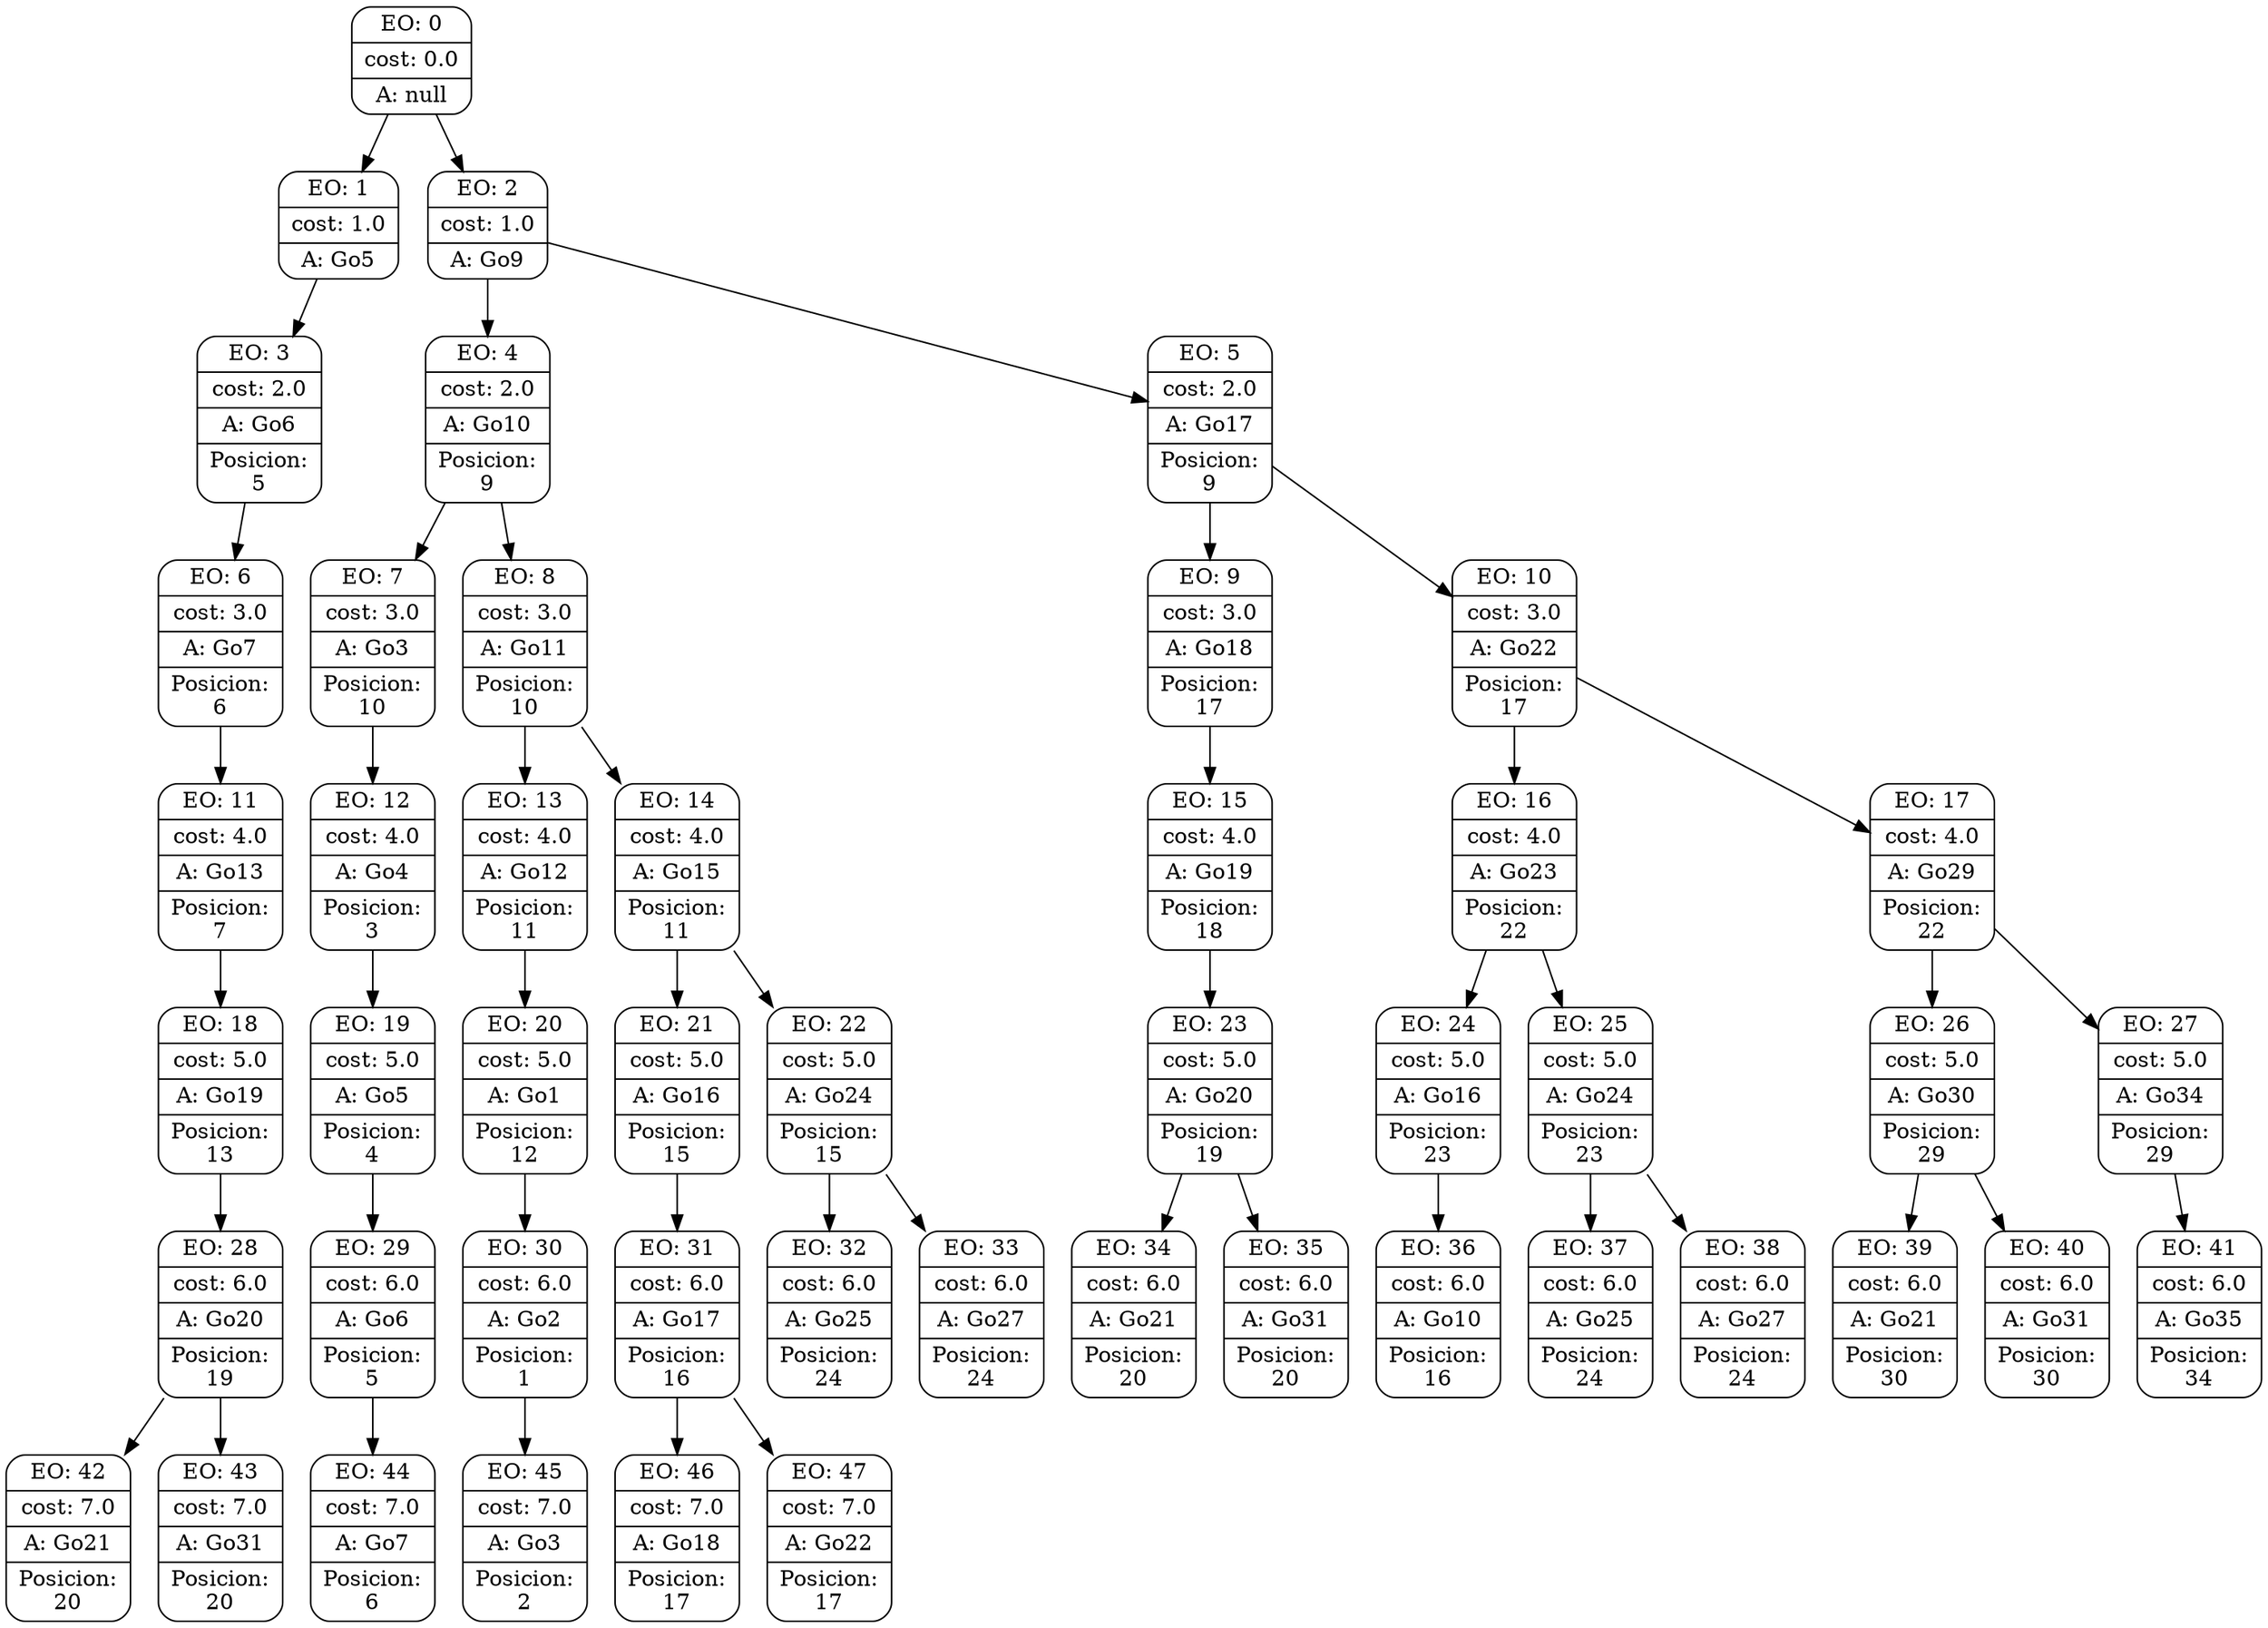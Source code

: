 digraph g {
node [shape = Mrecord];
nodo0[label="{EO: 0|cost: 0.0|A: null}"]
nodo1[label="{EO: 1|cost: 1.0|A: Go5}"]
nodo3[label="{EO: 3|cost: 2.0|A: Go6|Posicion:\n5}"]
nodo6[label="{EO: 6|cost: 3.0|A: Go7|Posicion:\n6}"]
nodo11[label="{EO: 11|cost: 4.0|A: Go13|Posicion:\n7}"]
nodo18[label="{EO: 18|cost: 5.0|A: Go19|Posicion:\n13}"]
nodo28[label="{EO: 28|cost: 6.0|A: Go20|Posicion:\n19}"]
nodo42[label="{EO: 42|cost: 7.0|A: Go21|Posicion:\n20}"]

nodo28 -> nodo42;
nodo43[label="{EO: 43|cost: 7.0|A: Go31|Posicion:\n20}"]

nodo28 -> nodo43;

nodo18 -> nodo28;

nodo11 -> nodo18;

nodo6 -> nodo11;

nodo3 -> nodo6;

nodo1 -> nodo3;

nodo0 -> nodo1;
nodo2[label="{EO: 2|cost: 1.0|A: Go9}"]
nodo4[label="{EO: 4|cost: 2.0|A: Go10|Posicion:\n9}"]
nodo7[label="{EO: 7|cost: 3.0|A: Go3|Posicion:\n10}"]
nodo12[label="{EO: 12|cost: 4.0|A: Go4|Posicion:\n3}"]
nodo19[label="{EO: 19|cost: 5.0|A: Go5|Posicion:\n4}"]
nodo29[label="{EO: 29|cost: 6.0|A: Go6|Posicion:\n5}"]
nodo44[label="{EO: 44|cost: 7.0|A: Go7|Posicion:\n6}"]

nodo29 -> nodo44;

nodo19 -> nodo29;

nodo12 -> nodo19;

nodo7 -> nodo12;

nodo4 -> nodo7;
nodo8[label="{EO: 8|cost: 3.0|A: Go11|Posicion:\n10}"]
nodo13[label="{EO: 13|cost: 4.0|A: Go12|Posicion:\n11}"]
nodo20[label="{EO: 20|cost: 5.0|A: Go1|Posicion:\n12}"]
nodo30[label="{EO: 30|cost: 6.0|A: Go2|Posicion:\n1}"]
nodo45[label="{EO: 45|cost: 7.0|A: Go3|Posicion:\n2}"]

nodo30 -> nodo45;

nodo20 -> nodo30;

nodo13 -> nodo20;

nodo8 -> nodo13;
nodo14[label="{EO: 14|cost: 4.0|A: Go15|Posicion:\n11}"]
nodo21[label="{EO: 21|cost: 5.0|A: Go16|Posicion:\n15}"]
nodo31[label="{EO: 31|cost: 6.0|A: Go17|Posicion:\n16}"]
nodo46[label="{EO: 46|cost: 7.0|A: Go18|Posicion:\n17}"]

nodo31 -> nodo46;
nodo47[label="{EO: 47|cost: 7.0|A: Go22|Posicion:\n17}"]

nodo31 -> nodo47;

nodo21 -> nodo31;

nodo14 -> nodo21;
nodo22[label="{EO: 22|cost: 5.0|A: Go24|Posicion:\n15}"]
nodo32[label="{EO: 32|cost: 6.0|A: Go25|Posicion:\n24}"]

nodo22 -> nodo32;
nodo33[label="{EO: 33|cost: 6.0|A: Go27|Posicion:\n24}"]

nodo22 -> nodo33;

nodo14 -> nodo22;

nodo8 -> nodo14;

nodo4 -> nodo8;

nodo2 -> nodo4;
nodo5[label="{EO: 5|cost: 2.0|A: Go17|Posicion:\n9}"]
nodo9[label="{EO: 9|cost: 3.0|A: Go18|Posicion:\n17}"]
nodo15[label="{EO: 15|cost: 4.0|A: Go19|Posicion:\n18}"]
nodo23[label="{EO: 23|cost: 5.0|A: Go20|Posicion:\n19}"]
nodo34[label="{EO: 34|cost: 6.0|A: Go21|Posicion:\n20}"]

nodo23 -> nodo34;
nodo35[label="{EO: 35|cost: 6.0|A: Go31|Posicion:\n20}"]

nodo23 -> nodo35;

nodo15 -> nodo23;

nodo9 -> nodo15;

nodo5 -> nodo9;
nodo10[label="{EO: 10|cost: 3.0|A: Go22|Posicion:\n17}"]
nodo16[label="{EO: 16|cost: 4.0|A: Go23|Posicion:\n22}"]
nodo24[label="{EO: 24|cost: 5.0|A: Go16|Posicion:\n23}"]
nodo36[label="{EO: 36|cost: 6.0|A: Go10|Posicion:\n16}"]

nodo24 -> nodo36;

nodo16 -> nodo24;
nodo25[label="{EO: 25|cost: 5.0|A: Go24|Posicion:\n23}"]
nodo37[label="{EO: 37|cost: 6.0|A: Go25|Posicion:\n24}"]

nodo25 -> nodo37;
nodo38[label="{EO: 38|cost: 6.0|A: Go27|Posicion:\n24}"]

nodo25 -> nodo38;

nodo16 -> nodo25;

nodo10 -> nodo16;
nodo17[label="{EO: 17|cost: 4.0|A: Go29|Posicion:\n22}"]
nodo26[label="{EO: 26|cost: 5.0|A: Go30|Posicion:\n29}"]
nodo39[label="{EO: 39|cost: 6.0|A: Go21|Posicion:\n30}"]

nodo26 -> nodo39;
nodo40[label="{EO: 40|cost: 6.0|A: Go31|Posicion:\n30}"]

nodo26 -> nodo40;

nodo17 -> nodo26;
nodo27[label="{EO: 27|cost: 5.0|A: Go34|Posicion:\n29}"]
nodo41[label="{EO: 41|cost: 6.0|A: Go35|Posicion:\n34}"]

nodo27 -> nodo41;

nodo17 -> nodo27;

nodo10 -> nodo17;

nodo5 -> nodo10;

nodo2 -> nodo5;

nodo0 -> nodo2;


}